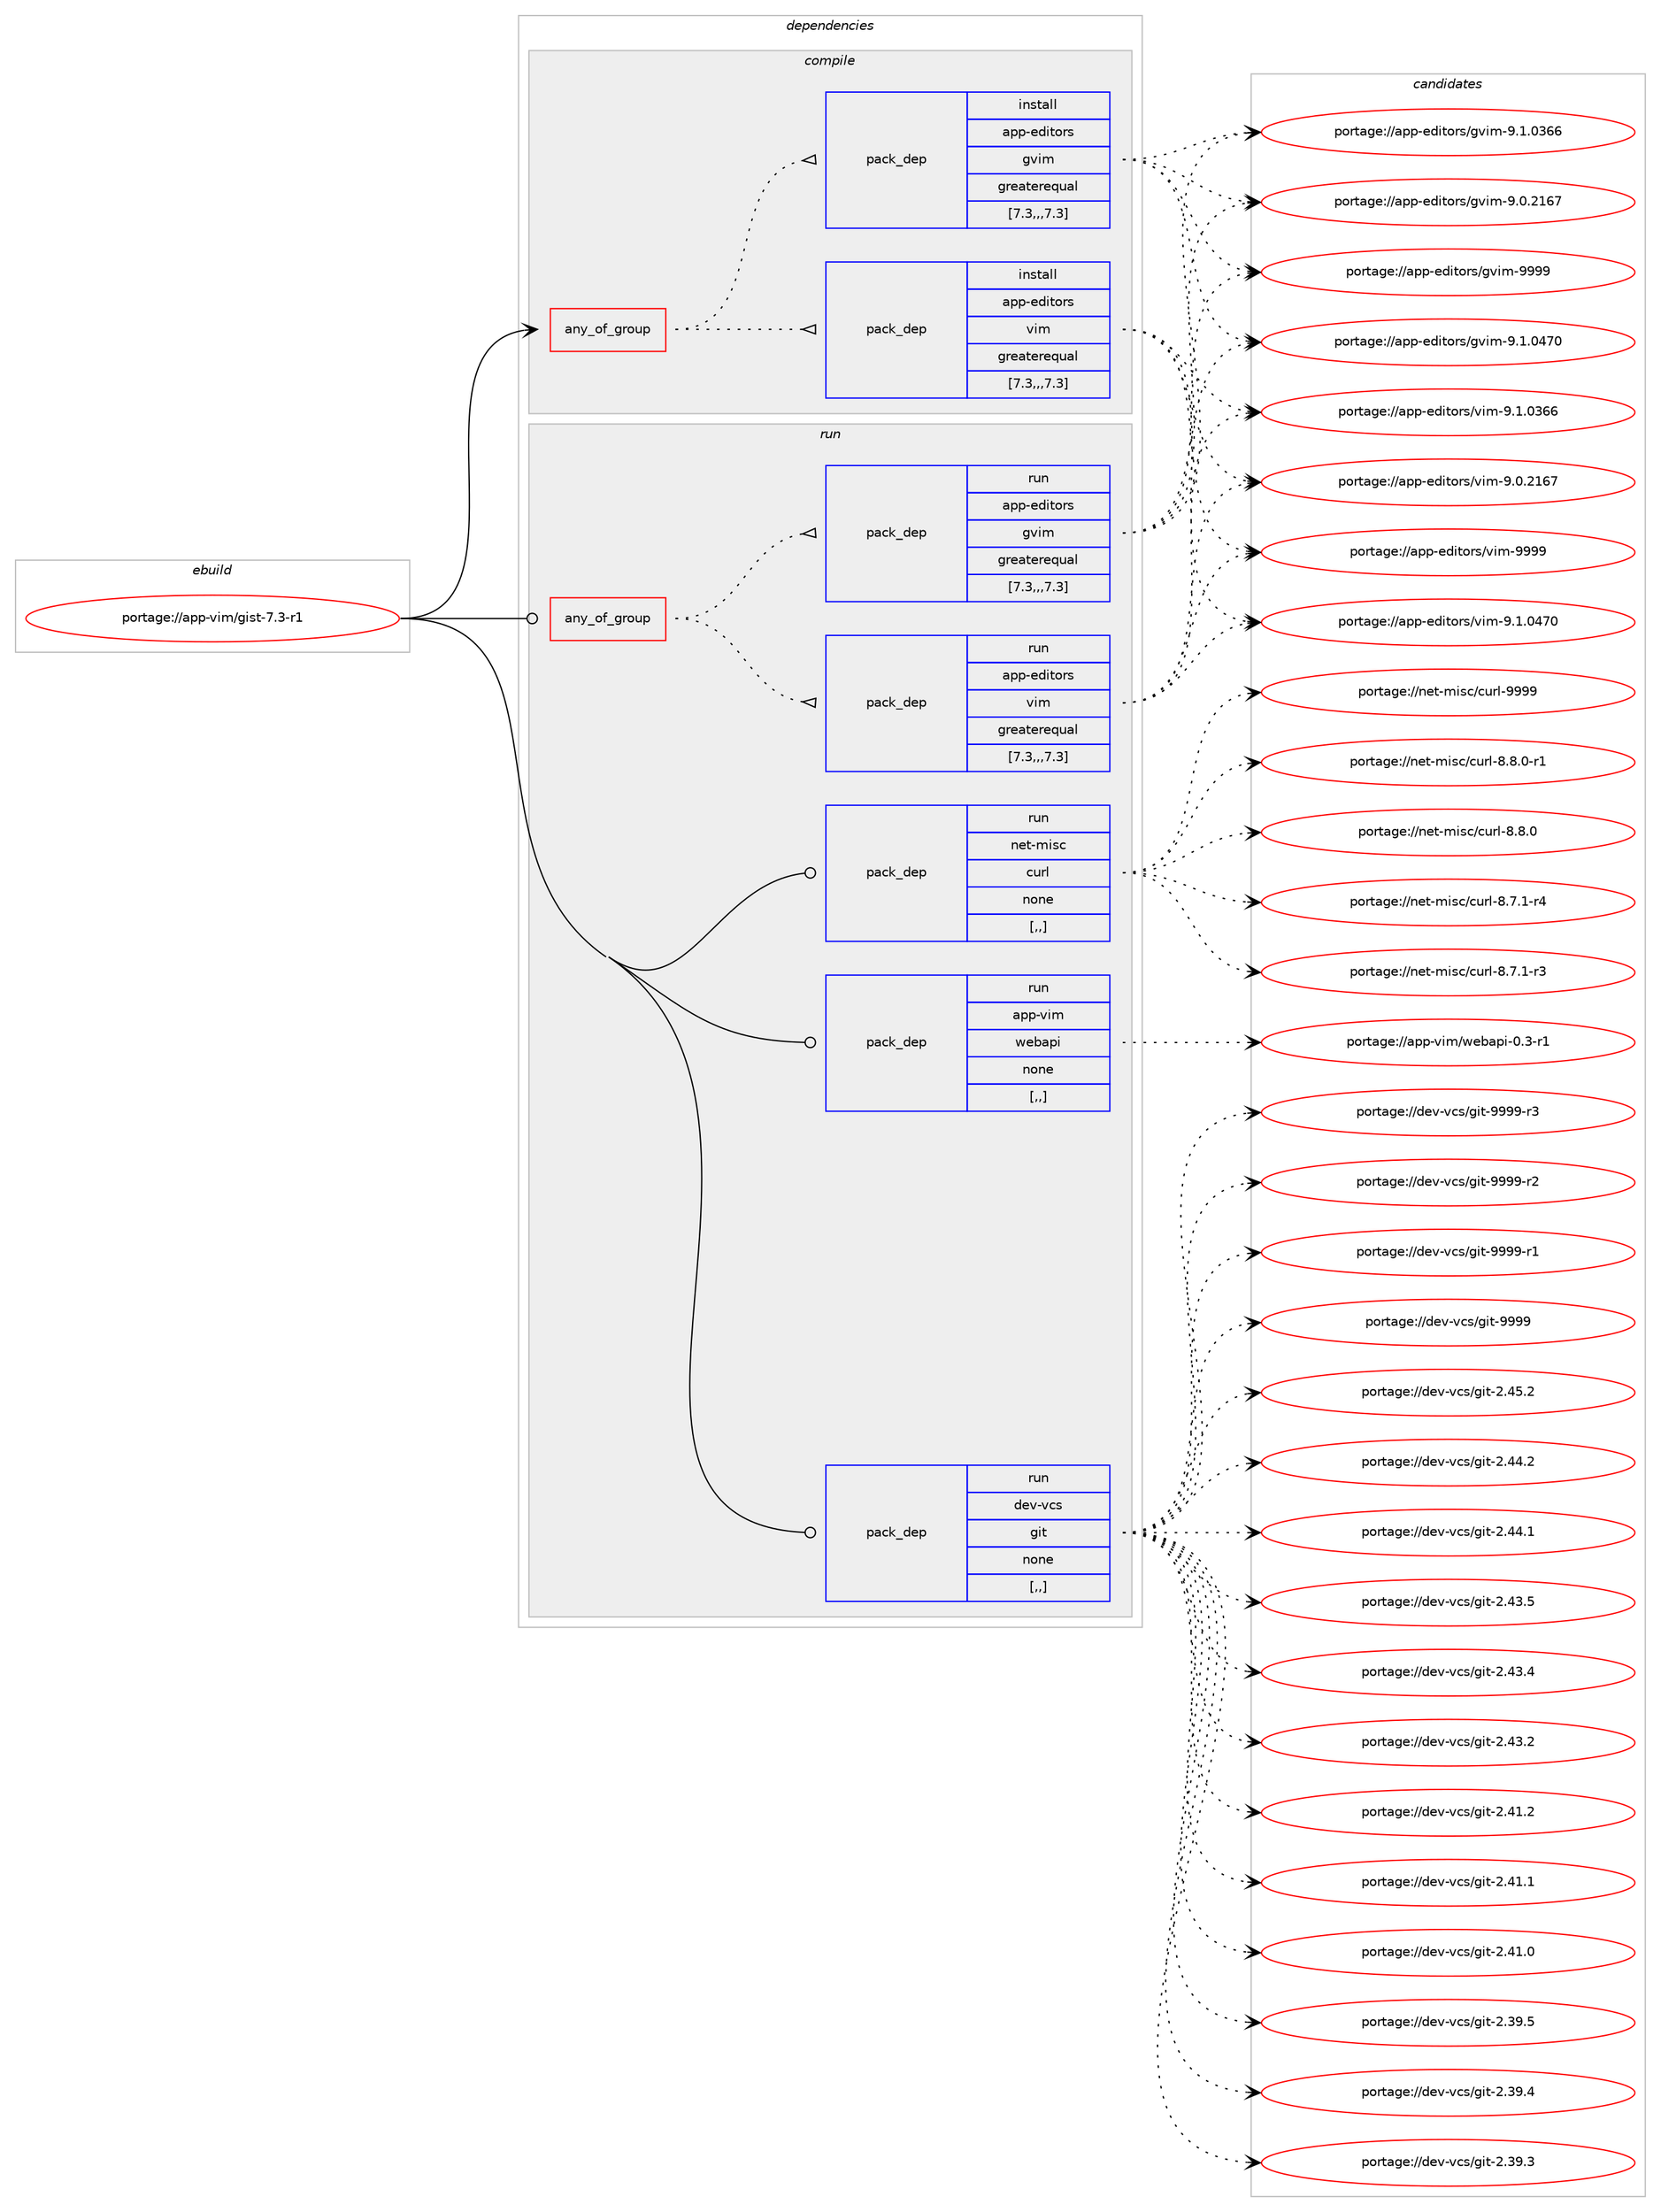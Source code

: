 digraph prolog {

# *************
# Graph options
# *************

newrank=true;
concentrate=true;
compound=true;
graph [rankdir=LR,fontname=Helvetica,fontsize=10,ranksep=1.5];#, ranksep=2.5, nodesep=0.2];
edge  [arrowhead=vee];
node  [fontname=Helvetica,fontsize=10];

# **********
# The ebuild
# **********

subgraph cluster_leftcol {
color=gray;
label=<<i>ebuild</i>>;
id [label="portage://app-vim/gist-7.3-r1", color=red, width=4, href="../app-vim/gist-7.3-r1.svg"];
}

# ****************
# The dependencies
# ****************

subgraph cluster_midcol {
color=gray;
label=<<i>dependencies</i>>;
subgraph cluster_compile {
fillcolor="#eeeeee";
style=filled;
label=<<i>compile</i>>;
subgraph any588 {
dependency61719 [label=<<TABLE BORDER="0" CELLBORDER="1" CELLSPACING="0" CELLPADDING="4"><TR><TD CELLPADDING="10">any_of_group</TD></TR></TABLE>>, shape=none, color=red];subgraph pack44585 {
dependency61720 [label=<<TABLE BORDER="0" CELLBORDER="1" CELLSPACING="0" CELLPADDING="4" WIDTH="220"><TR><TD ROWSPAN="6" CELLPADDING="30">pack_dep</TD></TR><TR><TD WIDTH="110">install</TD></TR><TR><TD>app-editors</TD></TR><TR><TD>vim</TD></TR><TR><TD>greaterequal</TD></TR><TR><TD>[7.3,,,7.3]</TD></TR></TABLE>>, shape=none, color=blue];
}
dependency61719:e -> dependency61720:w [weight=20,style="dotted",arrowhead="oinv"];
subgraph pack44586 {
dependency61721 [label=<<TABLE BORDER="0" CELLBORDER="1" CELLSPACING="0" CELLPADDING="4" WIDTH="220"><TR><TD ROWSPAN="6" CELLPADDING="30">pack_dep</TD></TR><TR><TD WIDTH="110">install</TD></TR><TR><TD>app-editors</TD></TR><TR><TD>gvim</TD></TR><TR><TD>greaterequal</TD></TR><TR><TD>[7.3,,,7.3]</TD></TR></TABLE>>, shape=none, color=blue];
}
dependency61719:e -> dependency61721:w [weight=20,style="dotted",arrowhead="oinv"];
}
id:e -> dependency61719:w [weight=20,style="solid",arrowhead="vee"];
}
subgraph cluster_compileandrun {
fillcolor="#eeeeee";
style=filled;
label=<<i>compile and run</i>>;
}
subgraph cluster_run {
fillcolor="#eeeeee";
style=filled;
label=<<i>run</i>>;
subgraph any589 {
dependency61722 [label=<<TABLE BORDER="0" CELLBORDER="1" CELLSPACING="0" CELLPADDING="4"><TR><TD CELLPADDING="10">any_of_group</TD></TR></TABLE>>, shape=none, color=red];subgraph pack44587 {
dependency61723 [label=<<TABLE BORDER="0" CELLBORDER="1" CELLSPACING="0" CELLPADDING="4" WIDTH="220"><TR><TD ROWSPAN="6" CELLPADDING="30">pack_dep</TD></TR><TR><TD WIDTH="110">run</TD></TR><TR><TD>app-editors</TD></TR><TR><TD>vim</TD></TR><TR><TD>greaterequal</TD></TR><TR><TD>[7.3,,,7.3]</TD></TR></TABLE>>, shape=none, color=blue];
}
dependency61722:e -> dependency61723:w [weight=20,style="dotted",arrowhead="oinv"];
subgraph pack44588 {
dependency61724 [label=<<TABLE BORDER="0" CELLBORDER="1" CELLSPACING="0" CELLPADDING="4" WIDTH="220"><TR><TD ROWSPAN="6" CELLPADDING="30">pack_dep</TD></TR><TR><TD WIDTH="110">run</TD></TR><TR><TD>app-editors</TD></TR><TR><TD>gvim</TD></TR><TR><TD>greaterequal</TD></TR><TR><TD>[7.3,,,7.3]</TD></TR></TABLE>>, shape=none, color=blue];
}
dependency61722:e -> dependency61724:w [weight=20,style="dotted",arrowhead="oinv"];
}
id:e -> dependency61722:w [weight=20,style="solid",arrowhead="odot"];
subgraph pack44589 {
dependency61725 [label=<<TABLE BORDER="0" CELLBORDER="1" CELLSPACING="0" CELLPADDING="4" WIDTH="220"><TR><TD ROWSPAN="6" CELLPADDING="30">pack_dep</TD></TR><TR><TD WIDTH="110">run</TD></TR><TR><TD>app-vim</TD></TR><TR><TD>webapi</TD></TR><TR><TD>none</TD></TR><TR><TD>[,,]</TD></TR></TABLE>>, shape=none, color=blue];
}
id:e -> dependency61725:w [weight=20,style="solid",arrowhead="odot"];
subgraph pack44590 {
dependency61726 [label=<<TABLE BORDER="0" CELLBORDER="1" CELLSPACING="0" CELLPADDING="4" WIDTH="220"><TR><TD ROWSPAN="6" CELLPADDING="30">pack_dep</TD></TR><TR><TD WIDTH="110">run</TD></TR><TR><TD>dev-vcs</TD></TR><TR><TD>git</TD></TR><TR><TD>none</TD></TR><TR><TD>[,,]</TD></TR></TABLE>>, shape=none, color=blue];
}
id:e -> dependency61726:w [weight=20,style="solid",arrowhead="odot"];
subgraph pack44591 {
dependency61727 [label=<<TABLE BORDER="0" CELLBORDER="1" CELLSPACING="0" CELLPADDING="4" WIDTH="220"><TR><TD ROWSPAN="6" CELLPADDING="30">pack_dep</TD></TR><TR><TD WIDTH="110">run</TD></TR><TR><TD>net-misc</TD></TR><TR><TD>curl</TD></TR><TR><TD>none</TD></TR><TR><TD>[,,]</TD></TR></TABLE>>, shape=none, color=blue];
}
id:e -> dependency61727:w [weight=20,style="solid",arrowhead="odot"];
}
}

# **************
# The candidates
# **************

subgraph cluster_choices {
rank=same;
color=gray;
label=<<i>candidates</i>>;

subgraph choice44585 {
color=black;
nodesep=1;
choice9711211245101100105116111114115471181051094557575757 [label="portage://app-editors/vim-9999", color=red, width=4,href="../app-editors/vim-9999.svg"];
choice971121124510110010511611111411547118105109455746494648525548 [label="portage://app-editors/vim-9.1.0470", color=red, width=4,href="../app-editors/vim-9.1.0470.svg"];
choice971121124510110010511611111411547118105109455746494648515454 [label="portage://app-editors/vim-9.1.0366", color=red, width=4,href="../app-editors/vim-9.1.0366.svg"];
choice971121124510110010511611111411547118105109455746484650495455 [label="portage://app-editors/vim-9.0.2167", color=red, width=4,href="../app-editors/vim-9.0.2167.svg"];
dependency61720:e -> choice9711211245101100105116111114115471181051094557575757:w [style=dotted,weight="100"];
dependency61720:e -> choice971121124510110010511611111411547118105109455746494648525548:w [style=dotted,weight="100"];
dependency61720:e -> choice971121124510110010511611111411547118105109455746494648515454:w [style=dotted,weight="100"];
dependency61720:e -> choice971121124510110010511611111411547118105109455746484650495455:w [style=dotted,weight="100"];
}
subgraph choice44586 {
color=black;
nodesep=1;
choice9711211245101100105116111114115471031181051094557575757 [label="portage://app-editors/gvim-9999", color=red, width=4,href="../app-editors/gvim-9999.svg"];
choice971121124510110010511611111411547103118105109455746494648525548 [label="portage://app-editors/gvim-9.1.0470", color=red, width=4,href="../app-editors/gvim-9.1.0470.svg"];
choice971121124510110010511611111411547103118105109455746494648515454 [label="portage://app-editors/gvim-9.1.0366", color=red, width=4,href="../app-editors/gvim-9.1.0366.svg"];
choice971121124510110010511611111411547103118105109455746484650495455 [label="portage://app-editors/gvim-9.0.2167", color=red, width=4,href="../app-editors/gvim-9.0.2167.svg"];
dependency61721:e -> choice9711211245101100105116111114115471031181051094557575757:w [style=dotted,weight="100"];
dependency61721:e -> choice971121124510110010511611111411547103118105109455746494648525548:w [style=dotted,weight="100"];
dependency61721:e -> choice971121124510110010511611111411547103118105109455746494648515454:w [style=dotted,weight="100"];
dependency61721:e -> choice971121124510110010511611111411547103118105109455746484650495455:w [style=dotted,weight="100"];
}
subgraph choice44587 {
color=black;
nodesep=1;
choice9711211245101100105116111114115471181051094557575757 [label="portage://app-editors/vim-9999", color=red, width=4,href="../app-editors/vim-9999.svg"];
choice971121124510110010511611111411547118105109455746494648525548 [label="portage://app-editors/vim-9.1.0470", color=red, width=4,href="../app-editors/vim-9.1.0470.svg"];
choice971121124510110010511611111411547118105109455746494648515454 [label="portage://app-editors/vim-9.1.0366", color=red, width=4,href="../app-editors/vim-9.1.0366.svg"];
choice971121124510110010511611111411547118105109455746484650495455 [label="portage://app-editors/vim-9.0.2167", color=red, width=4,href="../app-editors/vim-9.0.2167.svg"];
dependency61723:e -> choice9711211245101100105116111114115471181051094557575757:w [style=dotted,weight="100"];
dependency61723:e -> choice971121124510110010511611111411547118105109455746494648525548:w [style=dotted,weight="100"];
dependency61723:e -> choice971121124510110010511611111411547118105109455746494648515454:w [style=dotted,weight="100"];
dependency61723:e -> choice971121124510110010511611111411547118105109455746484650495455:w [style=dotted,weight="100"];
}
subgraph choice44588 {
color=black;
nodesep=1;
choice9711211245101100105116111114115471031181051094557575757 [label="portage://app-editors/gvim-9999", color=red, width=4,href="../app-editors/gvim-9999.svg"];
choice971121124510110010511611111411547103118105109455746494648525548 [label="portage://app-editors/gvim-9.1.0470", color=red, width=4,href="../app-editors/gvim-9.1.0470.svg"];
choice971121124510110010511611111411547103118105109455746494648515454 [label="portage://app-editors/gvim-9.1.0366", color=red, width=4,href="../app-editors/gvim-9.1.0366.svg"];
choice971121124510110010511611111411547103118105109455746484650495455 [label="portage://app-editors/gvim-9.0.2167", color=red, width=4,href="../app-editors/gvim-9.0.2167.svg"];
dependency61724:e -> choice9711211245101100105116111114115471031181051094557575757:w [style=dotted,weight="100"];
dependency61724:e -> choice971121124510110010511611111411547103118105109455746494648525548:w [style=dotted,weight="100"];
dependency61724:e -> choice971121124510110010511611111411547103118105109455746494648515454:w [style=dotted,weight="100"];
dependency61724:e -> choice971121124510110010511611111411547103118105109455746484650495455:w [style=dotted,weight="100"];
}
subgraph choice44589 {
color=black;
nodesep=1;
choice9711211245118105109471191019897112105454846514511449 [label="portage://app-vim/webapi-0.3-r1", color=red, width=4,href="../app-vim/webapi-0.3-r1.svg"];
dependency61725:e -> choice9711211245118105109471191019897112105454846514511449:w [style=dotted,weight="100"];
}
subgraph choice44590 {
color=black;
nodesep=1;
choice10010111845118991154710310511645575757574511451 [label="portage://dev-vcs/git-9999-r3", color=red, width=4,href="../dev-vcs/git-9999-r3.svg"];
choice10010111845118991154710310511645575757574511450 [label="portage://dev-vcs/git-9999-r2", color=red, width=4,href="../dev-vcs/git-9999-r2.svg"];
choice10010111845118991154710310511645575757574511449 [label="portage://dev-vcs/git-9999-r1", color=red, width=4,href="../dev-vcs/git-9999-r1.svg"];
choice1001011184511899115471031051164557575757 [label="portage://dev-vcs/git-9999", color=red, width=4,href="../dev-vcs/git-9999.svg"];
choice10010111845118991154710310511645504652534650 [label="portage://dev-vcs/git-2.45.2", color=red, width=4,href="../dev-vcs/git-2.45.2.svg"];
choice10010111845118991154710310511645504652524650 [label="portage://dev-vcs/git-2.44.2", color=red, width=4,href="../dev-vcs/git-2.44.2.svg"];
choice10010111845118991154710310511645504652524649 [label="portage://dev-vcs/git-2.44.1", color=red, width=4,href="../dev-vcs/git-2.44.1.svg"];
choice10010111845118991154710310511645504652514653 [label="portage://dev-vcs/git-2.43.5", color=red, width=4,href="../dev-vcs/git-2.43.5.svg"];
choice10010111845118991154710310511645504652514652 [label="portage://dev-vcs/git-2.43.4", color=red, width=4,href="../dev-vcs/git-2.43.4.svg"];
choice10010111845118991154710310511645504652514650 [label="portage://dev-vcs/git-2.43.2", color=red, width=4,href="../dev-vcs/git-2.43.2.svg"];
choice10010111845118991154710310511645504652494650 [label="portage://dev-vcs/git-2.41.2", color=red, width=4,href="../dev-vcs/git-2.41.2.svg"];
choice10010111845118991154710310511645504652494649 [label="portage://dev-vcs/git-2.41.1", color=red, width=4,href="../dev-vcs/git-2.41.1.svg"];
choice10010111845118991154710310511645504652494648 [label="portage://dev-vcs/git-2.41.0", color=red, width=4,href="../dev-vcs/git-2.41.0.svg"];
choice10010111845118991154710310511645504651574653 [label="portage://dev-vcs/git-2.39.5", color=red, width=4,href="../dev-vcs/git-2.39.5.svg"];
choice10010111845118991154710310511645504651574652 [label="portage://dev-vcs/git-2.39.4", color=red, width=4,href="../dev-vcs/git-2.39.4.svg"];
choice10010111845118991154710310511645504651574651 [label="portage://dev-vcs/git-2.39.3", color=red, width=4,href="../dev-vcs/git-2.39.3.svg"];
dependency61726:e -> choice10010111845118991154710310511645575757574511451:w [style=dotted,weight="100"];
dependency61726:e -> choice10010111845118991154710310511645575757574511450:w [style=dotted,weight="100"];
dependency61726:e -> choice10010111845118991154710310511645575757574511449:w [style=dotted,weight="100"];
dependency61726:e -> choice1001011184511899115471031051164557575757:w [style=dotted,weight="100"];
dependency61726:e -> choice10010111845118991154710310511645504652534650:w [style=dotted,weight="100"];
dependency61726:e -> choice10010111845118991154710310511645504652524650:w [style=dotted,weight="100"];
dependency61726:e -> choice10010111845118991154710310511645504652524649:w [style=dotted,weight="100"];
dependency61726:e -> choice10010111845118991154710310511645504652514653:w [style=dotted,weight="100"];
dependency61726:e -> choice10010111845118991154710310511645504652514652:w [style=dotted,weight="100"];
dependency61726:e -> choice10010111845118991154710310511645504652514650:w [style=dotted,weight="100"];
dependency61726:e -> choice10010111845118991154710310511645504652494650:w [style=dotted,weight="100"];
dependency61726:e -> choice10010111845118991154710310511645504652494649:w [style=dotted,weight="100"];
dependency61726:e -> choice10010111845118991154710310511645504652494648:w [style=dotted,weight="100"];
dependency61726:e -> choice10010111845118991154710310511645504651574653:w [style=dotted,weight="100"];
dependency61726:e -> choice10010111845118991154710310511645504651574652:w [style=dotted,weight="100"];
dependency61726:e -> choice10010111845118991154710310511645504651574651:w [style=dotted,weight="100"];
}
subgraph choice44591 {
color=black;
nodesep=1;
choice110101116451091051159947991171141084557575757 [label="portage://net-misc/curl-9999", color=red, width=4,href="../net-misc/curl-9999.svg"];
choice110101116451091051159947991171141084556465646484511449 [label="portage://net-misc/curl-8.8.0-r1", color=red, width=4,href="../net-misc/curl-8.8.0-r1.svg"];
choice11010111645109105115994799117114108455646564648 [label="portage://net-misc/curl-8.8.0", color=red, width=4,href="../net-misc/curl-8.8.0.svg"];
choice110101116451091051159947991171141084556465546494511452 [label="portage://net-misc/curl-8.7.1-r4", color=red, width=4,href="../net-misc/curl-8.7.1-r4.svg"];
choice110101116451091051159947991171141084556465546494511451 [label="portage://net-misc/curl-8.7.1-r3", color=red, width=4,href="../net-misc/curl-8.7.1-r3.svg"];
dependency61727:e -> choice110101116451091051159947991171141084557575757:w [style=dotted,weight="100"];
dependency61727:e -> choice110101116451091051159947991171141084556465646484511449:w [style=dotted,weight="100"];
dependency61727:e -> choice11010111645109105115994799117114108455646564648:w [style=dotted,weight="100"];
dependency61727:e -> choice110101116451091051159947991171141084556465546494511452:w [style=dotted,weight="100"];
dependency61727:e -> choice110101116451091051159947991171141084556465546494511451:w [style=dotted,weight="100"];
}
}

}
